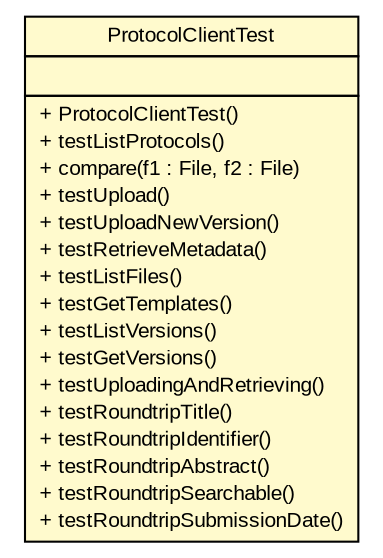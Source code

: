 #!/usr/local/bin/dot
#
# Class diagram 
# Generated by UmlGraph version 4.6 (http://www.spinellis.gr/sw/umlgraph)
#

digraph G {
	edge [fontname="arial",fontsize=10,labelfontname="arial",labelfontsize=10];
	node [fontname="arial",fontsize=10,shape=plaintext];
	// net.toxbank.client.resource.ProtocolClientTest
	c58 [label=<<table border="0" cellborder="1" cellspacing="0" cellpadding="2" port="p" bgcolor="lemonChiffon" href="./ProtocolClientTest.html">
		<tr><td><table border="0" cellspacing="0" cellpadding="1">
			<tr><td> ProtocolClientTest </td></tr>
		</table></td></tr>
		<tr><td><table border="0" cellspacing="0" cellpadding="1">
			<tr><td align="left">  </td></tr>
		</table></td></tr>
		<tr><td><table border="0" cellspacing="0" cellpadding="1">
			<tr><td align="left"> + ProtocolClientTest() </td></tr>
			<tr><td align="left"> + testListProtocols() </td></tr>
			<tr><td align="left"> + compare(f1 : File, f2 : File) </td></tr>
			<tr><td align="left"> + testUpload() </td></tr>
			<tr><td align="left"> + testUploadNewVersion() </td></tr>
			<tr><td align="left"> + testRetrieveMetadata() </td></tr>
			<tr><td align="left"> + testListFiles() </td></tr>
			<tr><td align="left"> + testGetTemplates() </td></tr>
			<tr><td align="left"> + testListVersions() </td></tr>
			<tr><td align="left"> + testGetVersions() </td></tr>
			<tr><td align="left"> + testUploadingAndRetrieving() </td></tr>
			<tr><td align="left"> + testRoundtripTitle() </td></tr>
			<tr><td align="left"> + testRoundtripIdentifier() </td></tr>
			<tr><td align="left"> + testRoundtripAbstract() </td></tr>
			<tr><td align="left"> + testRoundtripSearchable() </td></tr>
			<tr><td align="left"> + testRoundtripSubmissionDate() </td></tr>
		</table></td></tr>
		</table>>, fontname="arial", fontcolor="black", fontsize=10.0];
}

